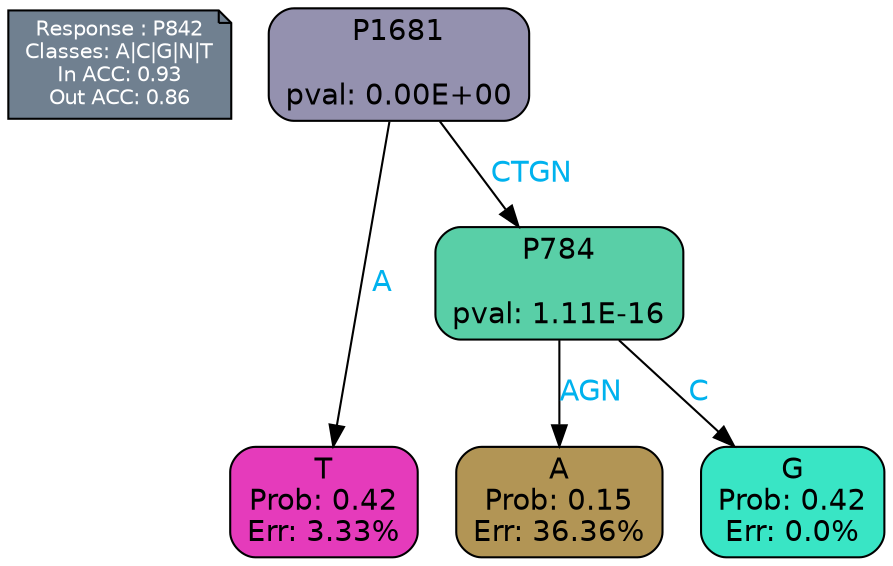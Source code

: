 digraph Tree {
node [shape=box, style="filled, rounded", color="black", fontname=helvetica] ;
graph [ranksep=equally, splines=polylines, bgcolor=transparent, dpi=600] ;
edge [fontname=helvetica] ;
LEGEND [label="Response : P842
Classes: A|C|G|N|T
In ACC: 0.93
Out ACC: 0.86
",shape=note,align=left,style=filled,fillcolor="slategray",fontcolor="white",fontsize=10];1 [label="P1681

pval: 0.00E+00", fillcolor="#9491af"] ;
2 [label="T
Prob: 0.42
Err: 3.33%", fillcolor="#e53bbb"] ;
3 [label="P784

pval: 1.11E-16", fillcolor="#59cfa7"] ;
4 [label="A
Prob: 0.15
Err: 36.36%", fillcolor="#b29555"] ;
5 [label="G
Prob: 0.42
Err: 0.0%", fillcolor="#39e5c5"] ;
1 -> 2 [label="A",fontcolor=deepskyblue2] ;
1 -> 3 [label="CTGN",fontcolor=deepskyblue2] ;
3 -> 4 [label="AGN",fontcolor=deepskyblue2] ;
3 -> 5 [label="C",fontcolor=deepskyblue2] ;
{rank = same; 2;4;5;}{rank = same; LEGEND;1;}}